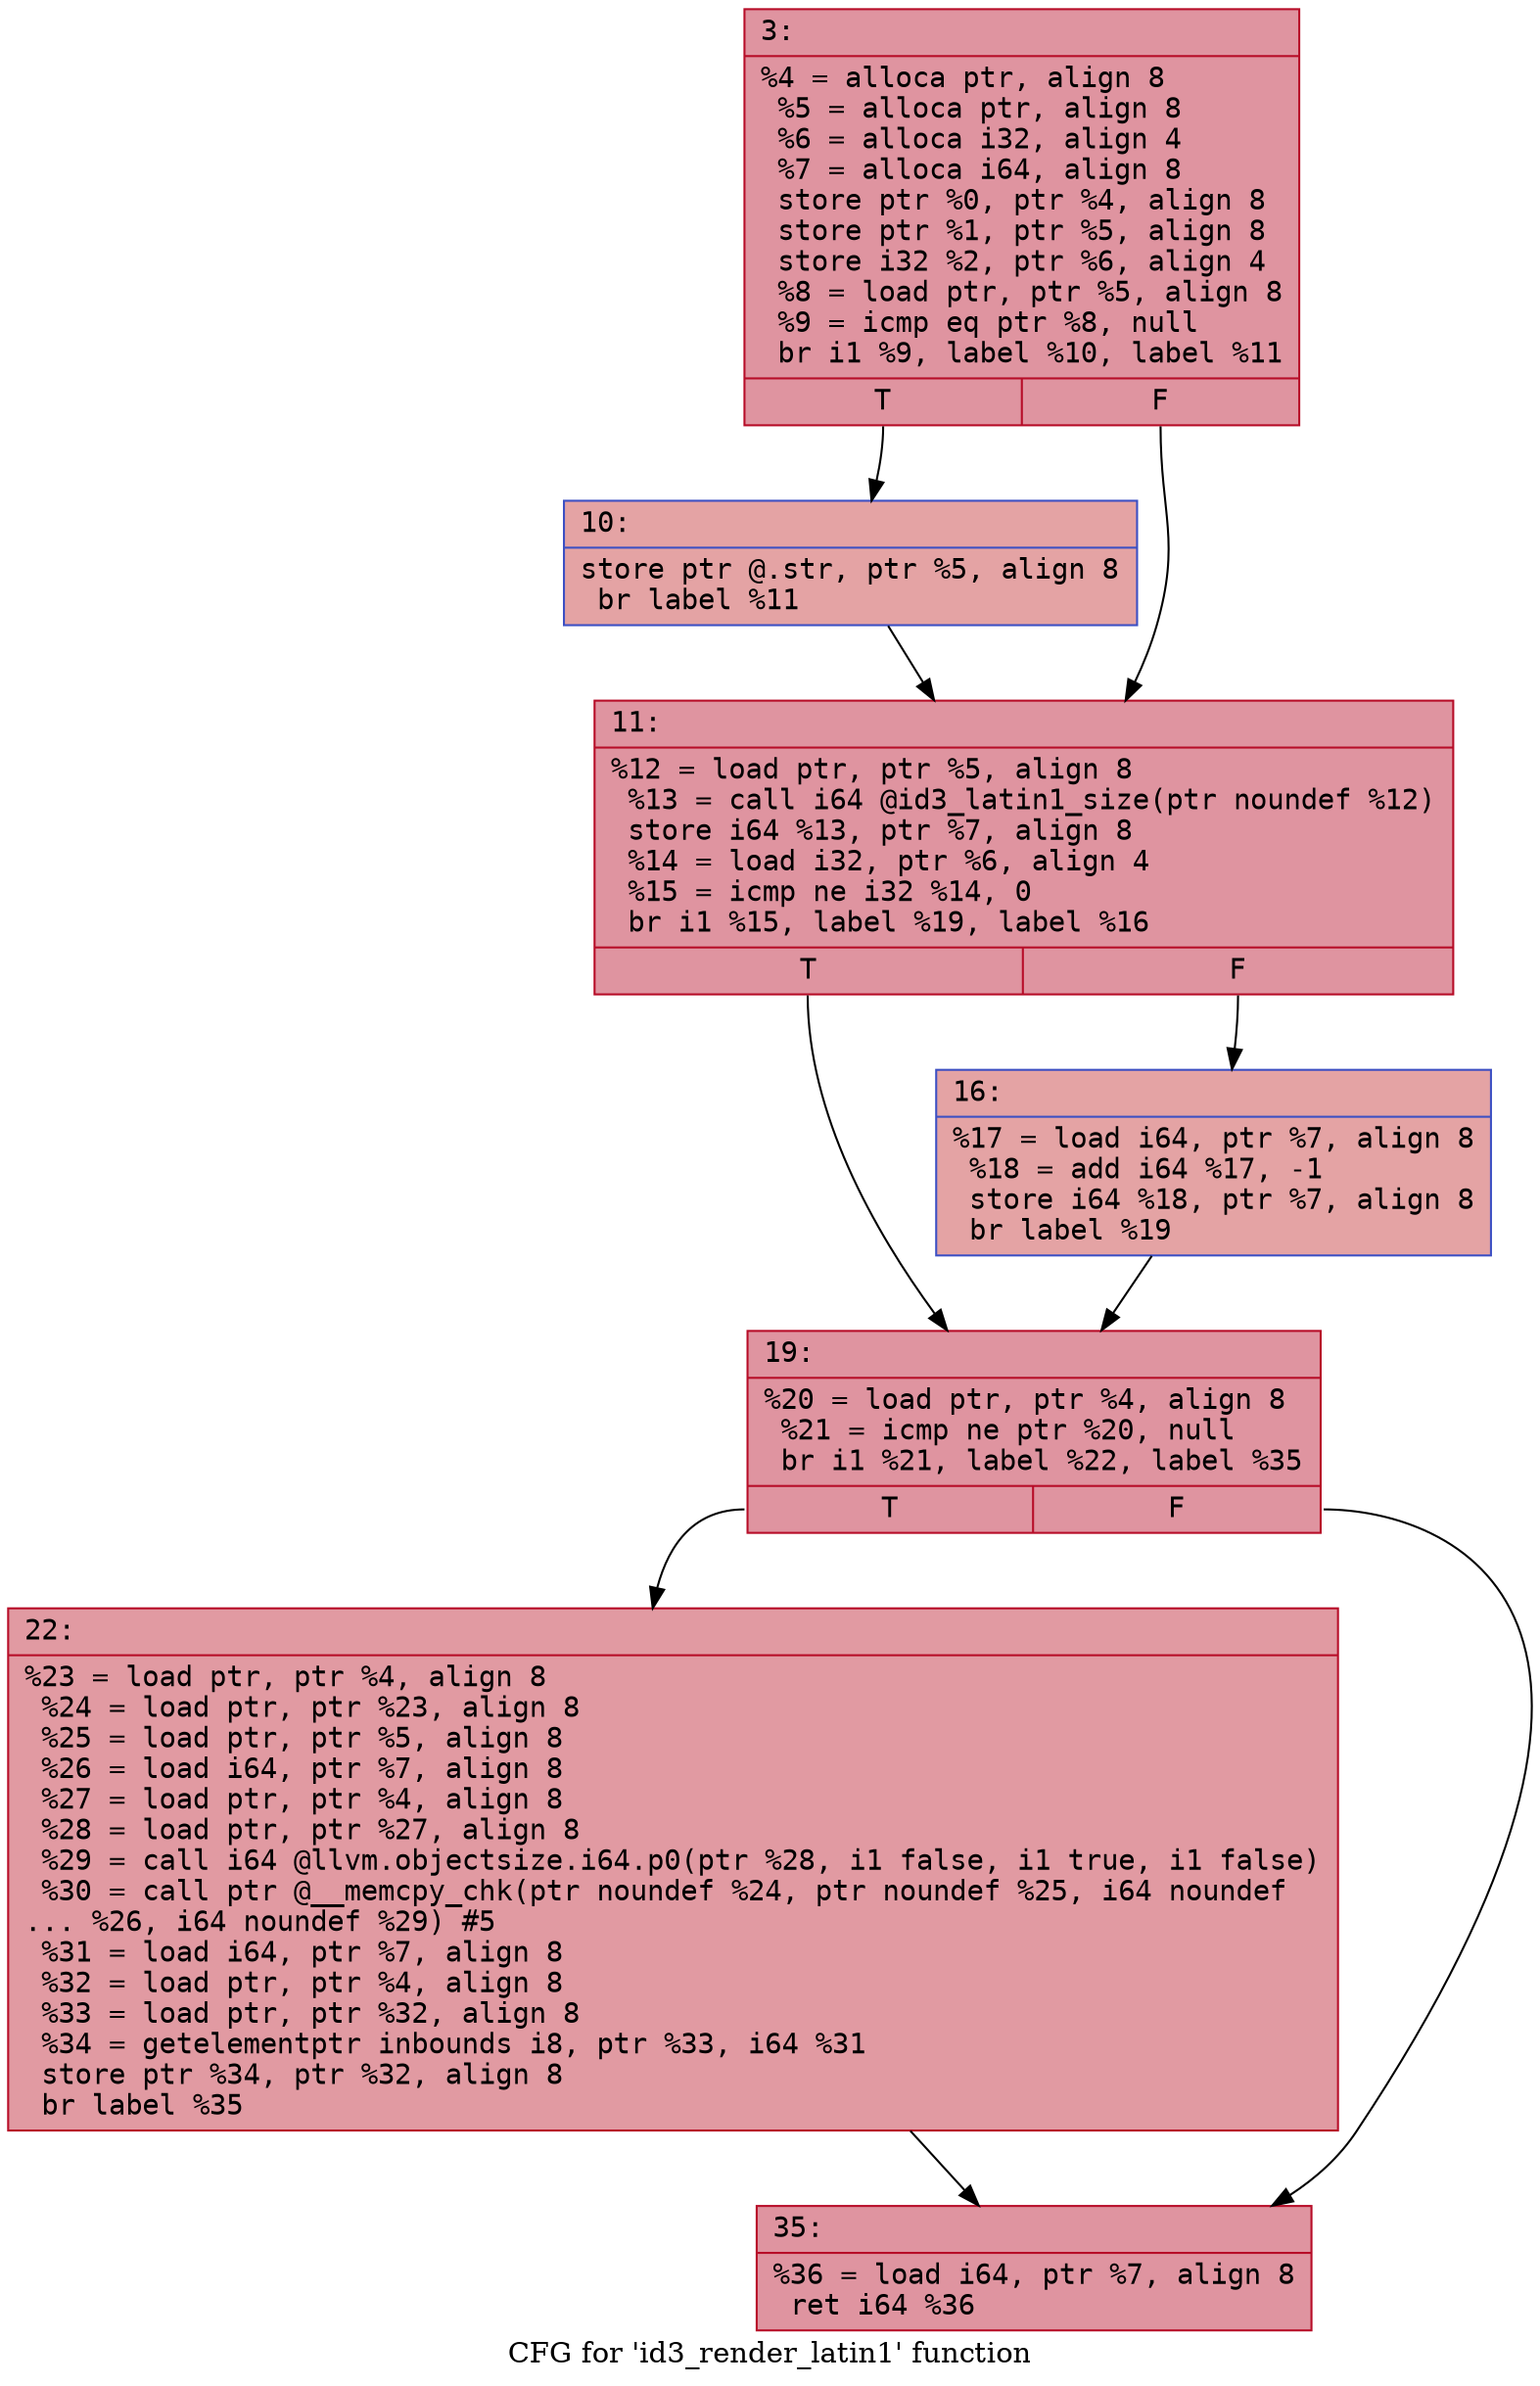 digraph "CFG for 'id3_render_latin1' function" {
	label="CFG for 'id3_render_latin1' function";

	Node0x600000682ee0 [shape=record,color="#b70d28ff", style=filled, fillcolor="#b70d2870" fontname="Courier",label="{3:\l|  %4 = alloca ptr, align 8\l  %5 = alloca ptr, align 8\l  %6 = alloca i32, align 4\l  %7 = alloca i64, align 8\l  store ptr %0, ptr %4, align 8\l  store ptr %1, ptr %5, align 8\l  store i32 %2, ptr %6, align 4\l  %8 = load ptr, ptr %5, align 8\l  %9 = icmp eq ptr %8, null\l  br i1 %9, label %10, label %11\l|{<s0>T|<s1>F}}"];
	Node0x600000682ee0:s0 -> Node0x600000682f30[tooltip="3 -> 10\nProbability 37.50%" ];
	Node0x600000682ee0:s1 -> Node0x600000682f80[tooltip="3 -> 11\nProbability 62.50%" ];
	Node0x600000682f30 [shape=record,color="#3d50c3ff", style=filled, fillcolor="#c32e3170" fontname="Courier",label="{10:\l|  store ptr @.str, ptr %5, align 8\l  br label %11\l}"];
	Node0x600000682f30 -> Node0x600000682f80[tooltip="10 -> 11\nProbability 100.00%" ];
	Node0x600000682f80 [shape=record,color="#b70d28ff", style=filled, fillcolor="#b70d2870" fontname="Courier",label="{11:\l|  %12 = load ptr, ptr %5, align 8\l  %13 = call i64 @id3_latin1_size(ptr noundef %12)\l  store i64 %13, ptr %7, align 8\l  %14 = load i32, ptr %6, align 4\l  %15 = icmp ne i32 %14, 0\l  br i1 %15, label %19, label %16\l|{<s0>T|<s1>F}}"];
	Node0x600000682f80:s0 -> Node0x600000683020[tooltip="11 -> 19\nProbability 62.50%" ];
	Node0x600000682f80:s1 -> Node0x600000682fd0[tooltip="11 -> 16\nProbability 37.50%" ];
	Node0x600000682fd0 [shape=record,color="#3d50c3ff", style=filled, fillcolor="#c32e3170" fontname="Courier",label="{16:\l|  %17 = load i64, ptr %7, align 8\l  %18 = add i64 %17, -1\l  store i64 %18, ptr %7, align 8\l  br label %19\l}"];
	Node0x600000682fd0 -> Node0x600000683020[tooltip="16 -> 19\nProbability 100.00%" ];
	Node0x600000683020 [shape=record,color="#b70d28ff", style=filled, fillcolor="#b70d2870" fontname="Courier",label="{19:\l|  %20 = load ptr, ptr %4, align 8\l  %21 = icmp ne ptr %20, null\l  br i1 %21, label %22, label %35\l|{<s0>T|<s1>F}}"];
	Node0x600000683020:s0 -> Node0x600000683070[tooltip="19 -> 22\nProbability 62.50%" ];
	Node0x600000683020:s1 -> Node0x6000006830c0[tooltip="19 -> 35\nProbability 37.50%" ];
	Node0x600000683070 [shape=record,color="#b70d28ff", style=filled, fillcolor="#bb1b2c70" fontname="Courier",label="{22:\l|  %23 = load ptr, ptr %4, align 8\l  %24 = load ptr, ptr %23, align 8\l  %25 = load ptr, ptr %5, align 8\l  %26 = load i64, ptr %7, align 8\l  %27 = load ptr, ptr %4, align 8\l  %28 = load ptr, ptr %27, align 8\l  %29 = call i64 @llvm.objectsize.i64.p0(ptr %28, i1 false, i1 true, i1 false)\l  %30 = call ptr @__memcpy_chk(ptr noundef %24, ptr noundef %25, i64 noundef\l... %26, i64 noundef %29) #5\l  %31 = load i64, ptr %7, align 8\l  %32 = load ptr, ptr %4, align 8\l  %33 = load ptr, ptr %32, align 8\l  %34 = getelementptr inbounds i8, ptr %33, i64 %31\l  store ptr %34, ptr %32, align 8\l  br label %35\l}"];
	Node0x600000683070 -> Node0x6000006830c0[tooltip="22 -> 35\nProbability 100.00%" ];
	Node0x6000006830c0 [shape=record,color="#b70d28ff", style=filled, fillcolor="#b70d2870" fontname="Courier",label="{35:\l|  %36 = load i64, ptr %7, align 8\l  ret i64 %36\l}"];
}
